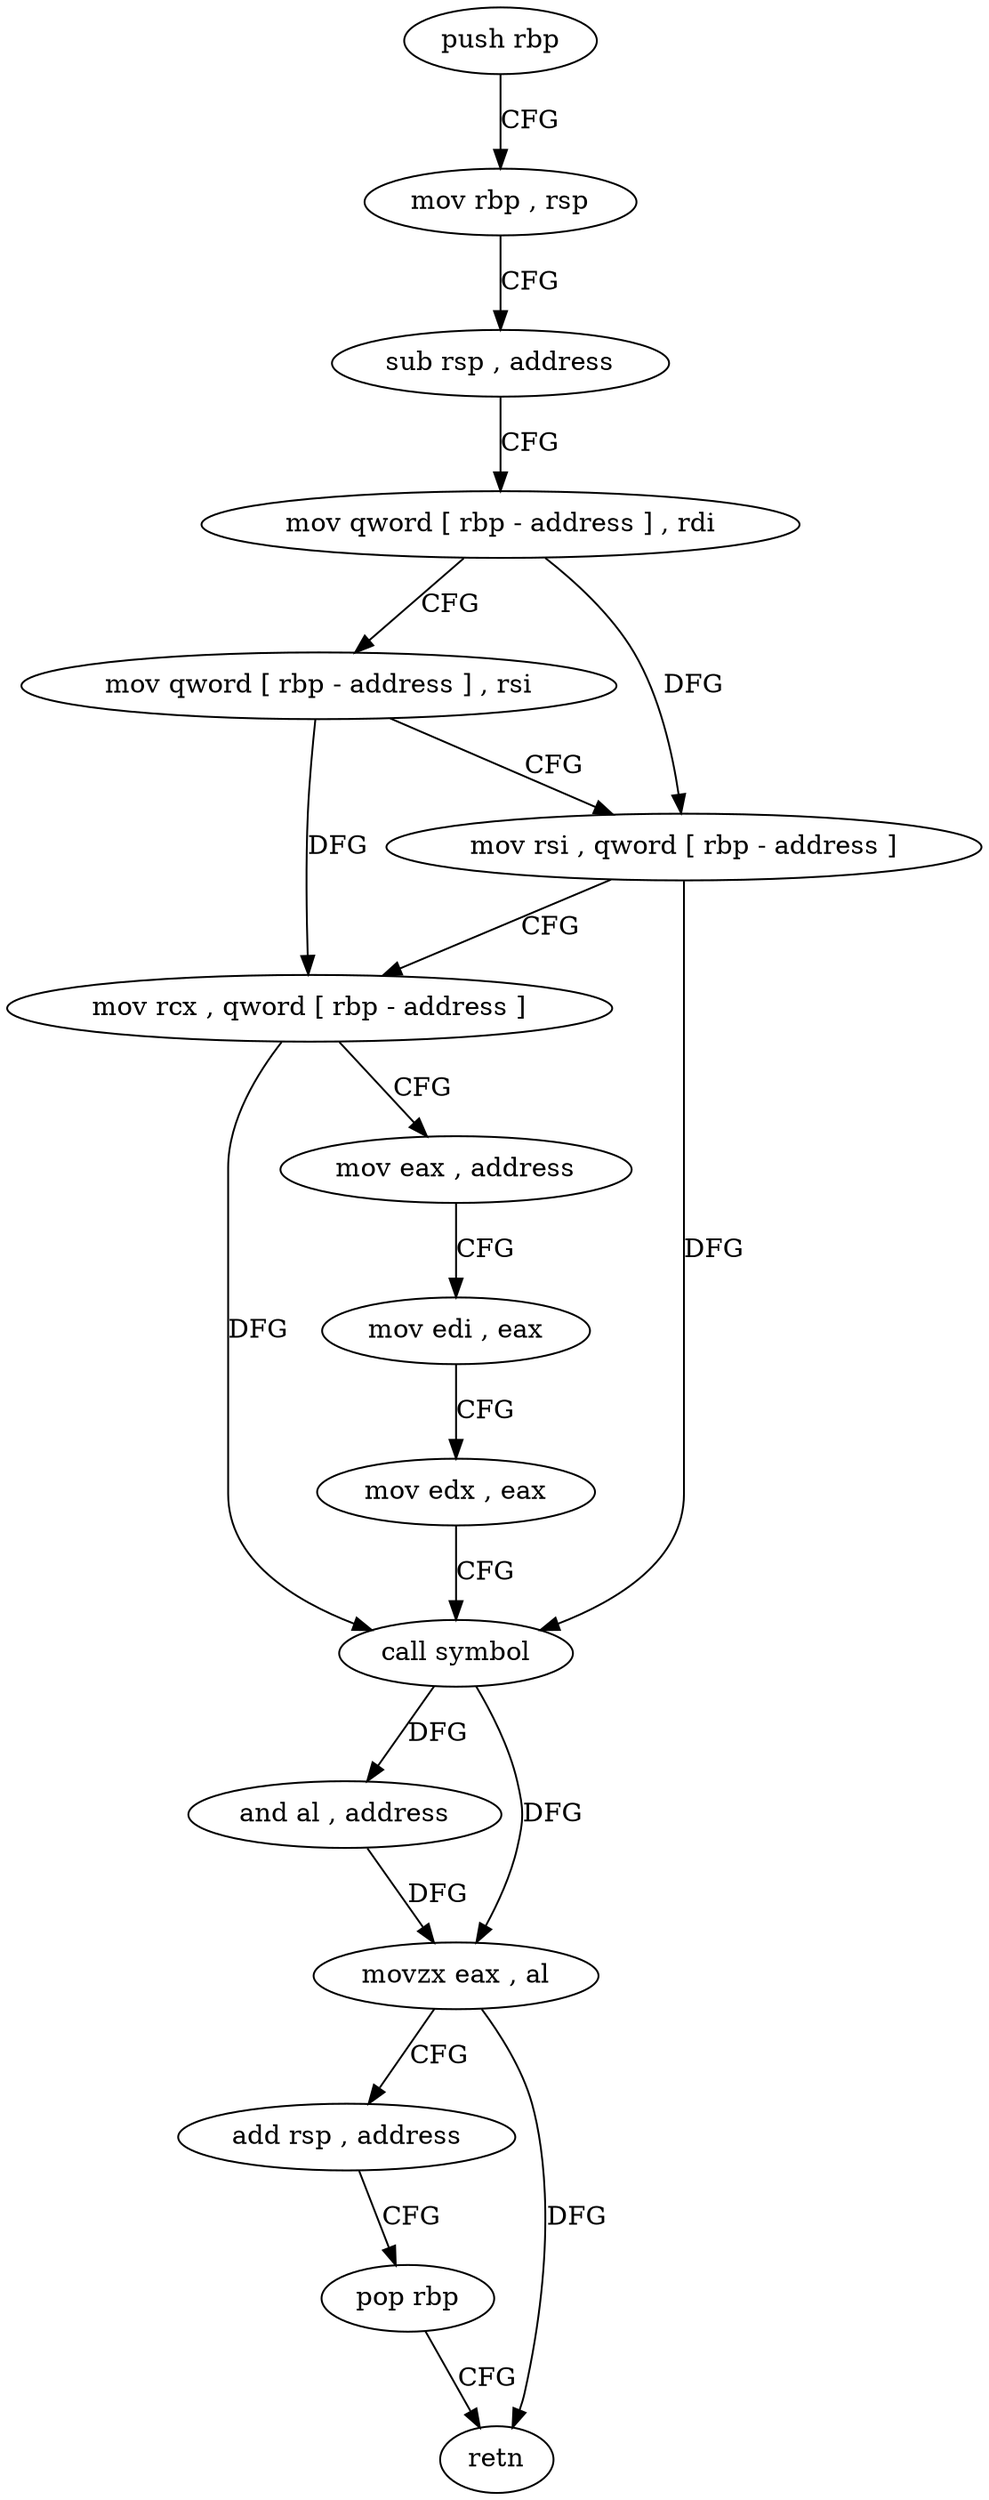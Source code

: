 digraph "func" {
"4284816" [label = "push rbp" ]
"4284817" [label = "mov rbp , rsp" ]
"4284820" [label = "sub rsp , address" ]
"4284824" [label = "mov qword [ rbp - address ] , rdi" ]
"4284828" [label = "mov qword [ rbp - address ] , rsi" ]
"4284832" [label = "mov rsi , qword [ rbp - address ]" ]
"4284836" [label = "mov rcx , qword [ rbp - address ]" ]
"4284840" [label = "mov eax , address" ]
"4284845" [label = "mov edi , eax" ]
"4284847" [label = "mov edx , eax" ]
"4284849" [label = "call symbol" ]
"4284854" [label = "and al , address" ]
"4284856" [label = "movzx eax , al" ]
"4284859" [label = "add rsp , address" ]
"4284863" [label = "pop rbp" ]
"4284864" [label = "retn" ]
"4284816" -> "4284817" [ label = "CFG" ]
"4284817" -> "4284820" [ label = "CFG" ]
"4284820" -> "4284824" [ label = "CFG" ]
"4284824" -> "4284828" [ label = "CFG" ]
"4284824" -> "4284832" [ label = "DFG" ]
"4284828" -> "4284832" [ label = "CFG" ]
"4284828" -> "4284836" [ label = "DFG" ]
"4284832" -> "4284836" [ label = "CFG" ]
"4284832" -> "4284849" [ label = "DFG" ]
"4284836" -> "4284840" [ label = "CFG" ]
"4284836" -> "4284849" [ label = "DFG" ]
"4284840" -> "4284845" [ label = "CFG" ]
"4284845" -> "4284847" [ label = "CFG" ]
"4284847" -> "4284849" [ label = "CFG" ]
"4284849" -> "4284854" [ label = "DFG" ]
"4284849" -> "4284856" [ label = "DFG" ]
"4284854" -> "4284856" [ label = "DFG" ]
"4284856" -> "4284859" [ label = "CFG" ]
"4284856" -> "4284864" [ label = "DFG" ]
"4284859" -> "4284863" [ label = "CFG" ]
"4284863" -> "4284864" [ label = "CFG" ]
}
